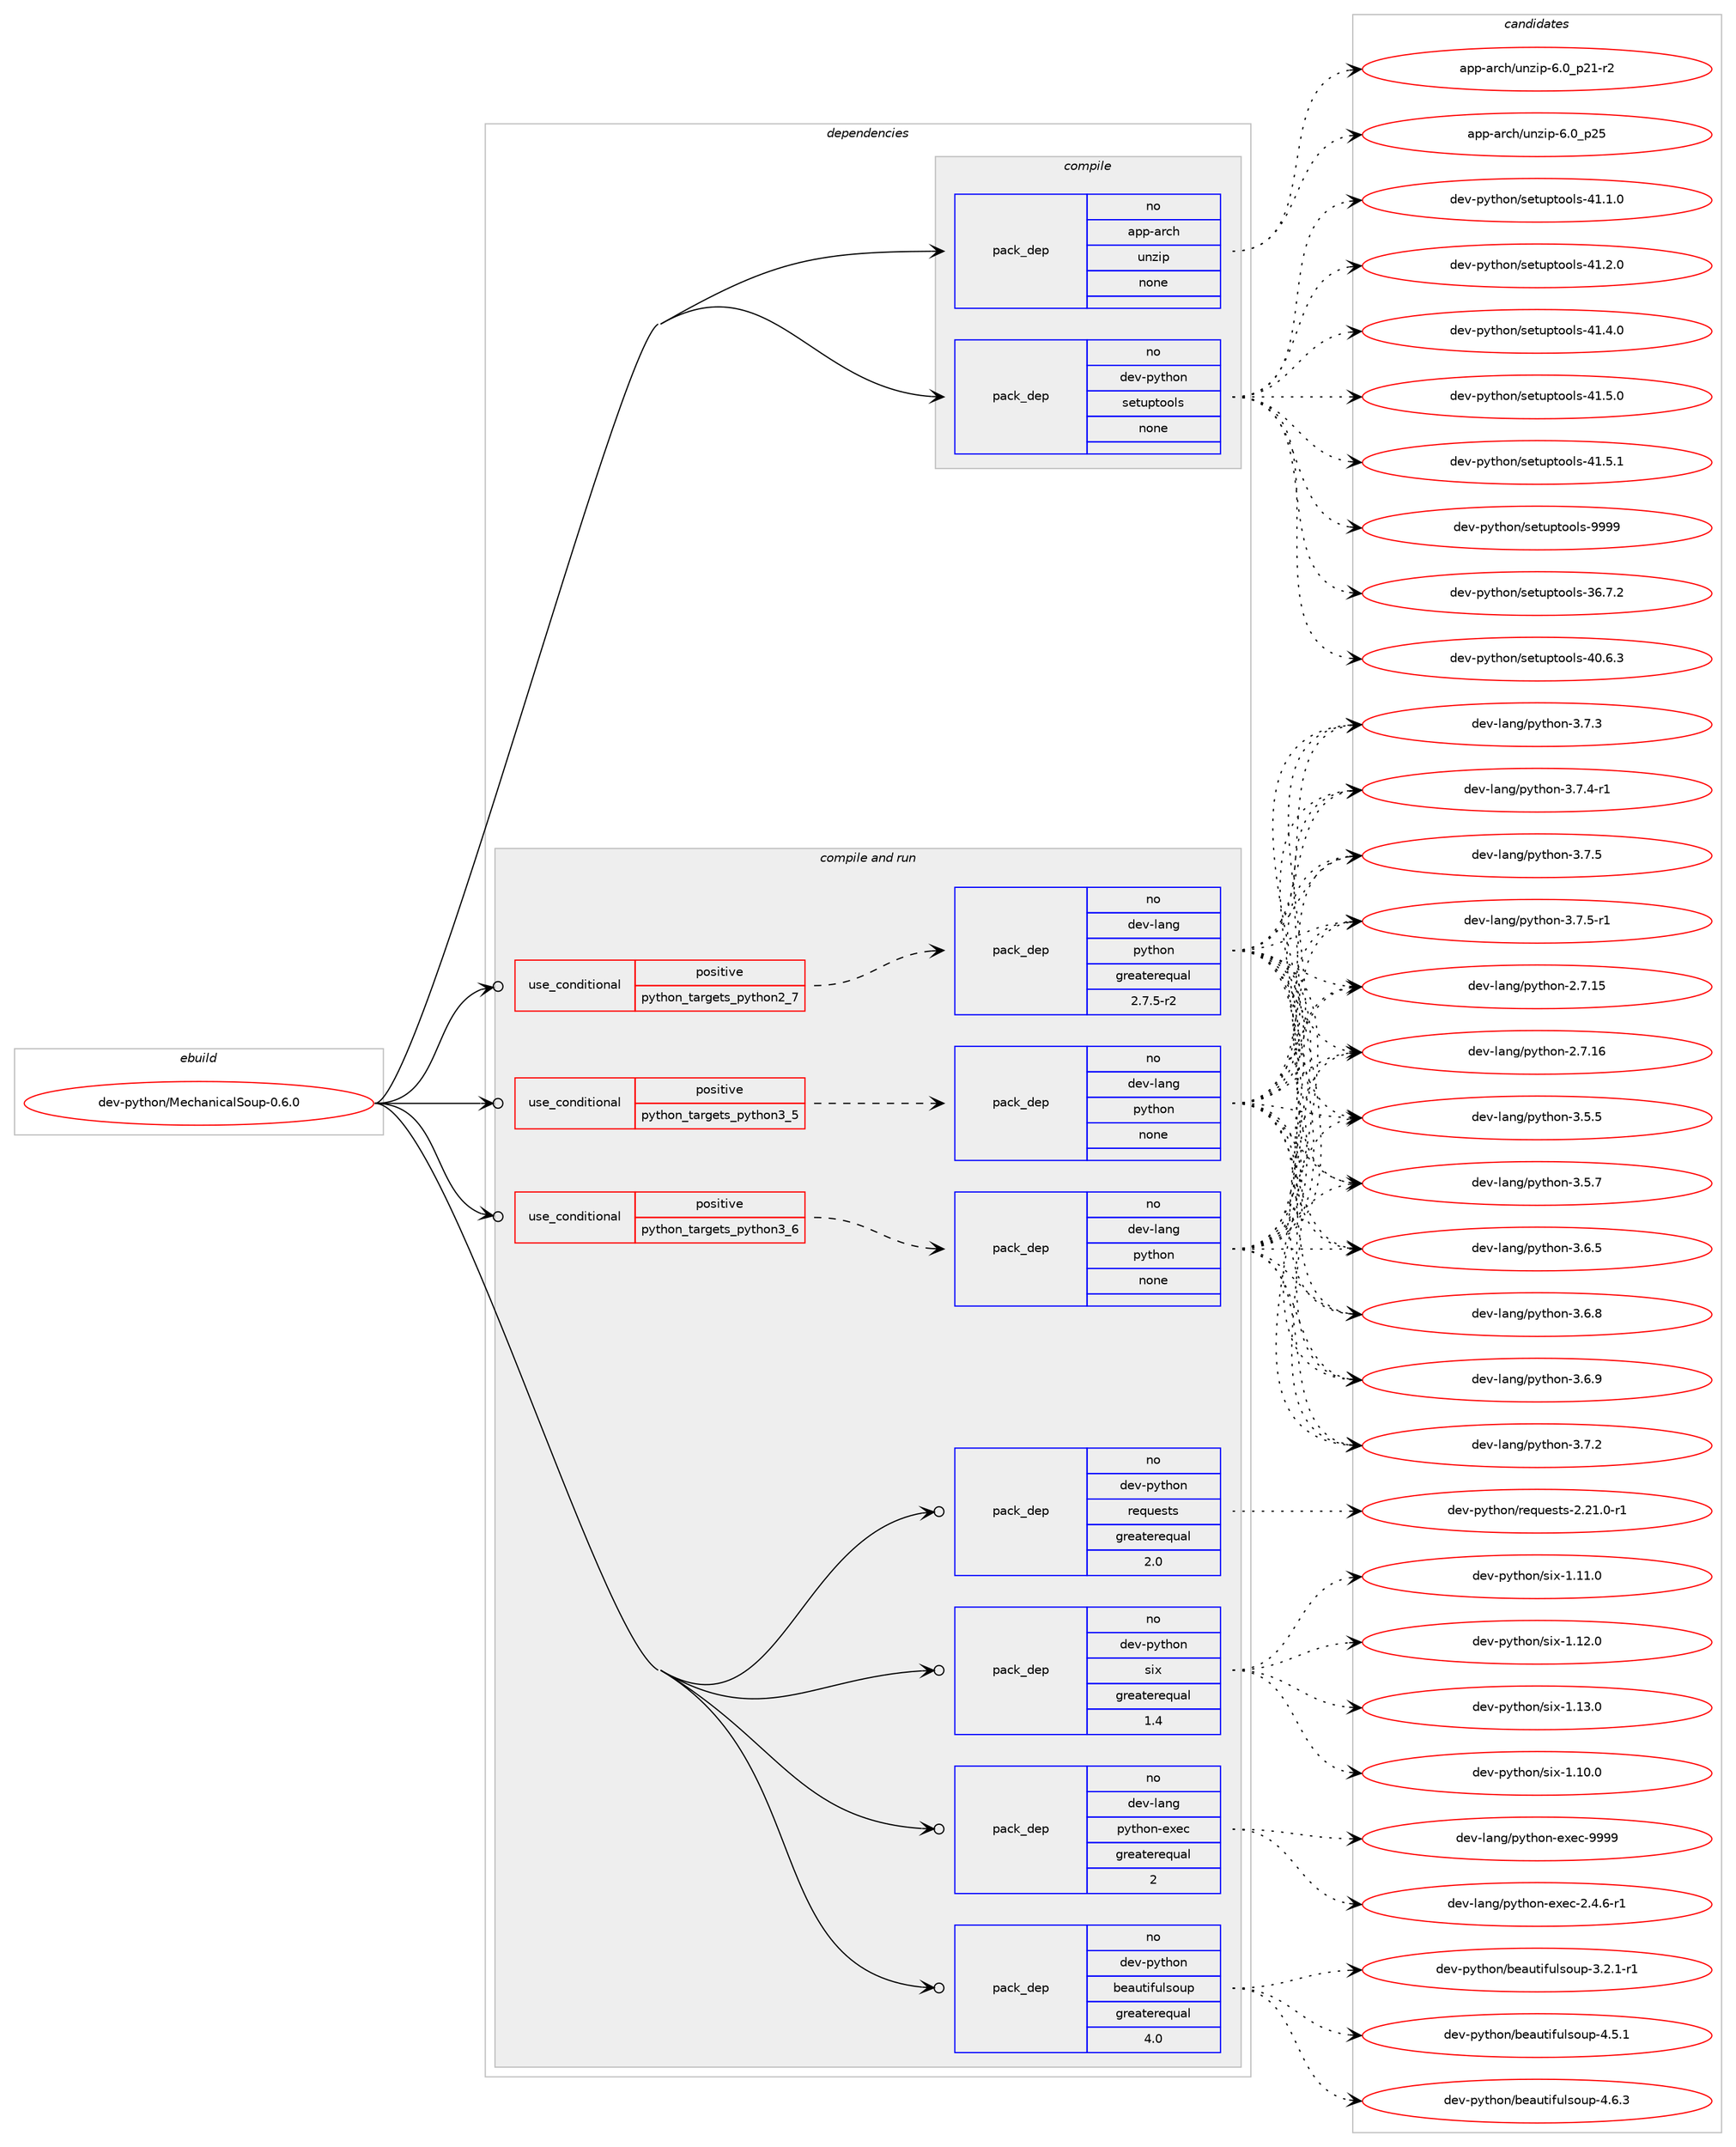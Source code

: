 digraph prolog {

# *************
# Graph options
# *************

newrank=true;
concentrate=true;
compound=true;
graph [rankdir=LR,fontname=Helvetica,fontsize=10,ranksep=1.5];#, ranksep=2.5, nodesep=0.2];
edge  [arrowhead=vee];
node  [fontname=Helvetica,fontsize=10];

# **********
# The ebuild
# **********

subgraph cluster_leftcol {
color=gray;
rank=same;
label=<<i>ebuild</i>>;
id [label="dev-python/MechanicalSoup-0.6.0", color=red, width=4, href="../dev-python/MechanicalSoup-0.6.0.svg"];
}

# ****************
# The dependencies
# ****************

subgraph cluster_midcol {
color=gray;
label=<<i>dependencies</i>>;
subgraph cluster_compile {
fillcolor="#eeeeee";
style=filled;
label=<<i>compile</i>>;
subgraph pack445192 {
dependency592583 [label=<<TABLE BORDER="0" CELLBORDER="1" CELLSPACING="0" CELLPADDING="4" WIDTH="220"><TR><TD ROWSPAN="6" CELLPADDING="30">pack_dep</TD></TR><TR><TD WIDTH="110">no</TD></TR><TR><TD>app-arch</TD></TR><TR><TD>unzip</TD></TR><TR><TD>none</TD></TR><TR><TD></TD></TR></TABLE>>, shape=none, color=blue];
}
id:e -> dependency592583:w [weight=20,style="solid",arrowhead="vee"];
subgraph pack445193 {
dependency592584 [label=<<TABLE BORDER="0" CELLBORDER="1" CELLSPACING="0" CELLPADDING="4" WIDTH="220"><TR><TD ROWSPAN="6" CELLPADDING="30">pack_dep</TD></TR><TR><TD WIDTH="110">no</TD></TR><TR><TD>dev-python</TD></TR><TR><TD>setuptools</TD></TR><TR><TD>none</TD></TR><TR><TD></TD></TR></TABLE>>, shape=none, color=blue];
}
id:e -> dependency592584:w [weight=20,style="solid",arrowhead="vee"];
}
subgraph cluster_compileandrun {
fillcolor="#eeeeee";
style=filled;
label=<<i>compile and run</i>>;
subgraph cond135621 {
dependency592585 [label=<<TABLE BORDER="0" CELLBORDER="1" CELLSPACING="0" CELLPADDING="4"><TR><TD ROWSPAN="3" CELLPADDING="10">use_conditional</TD></TR><TR><TD>positive</TD></TR><TR><TD>python_targets_python2_7</TD></TR></TABLE>>, shape=none, color=red];
subgraph pack445194 {
dependency592586 [label=<<TABLE BORDER="0" CELLBORDER="1" CELLSPACING="0" CELLPADDING="4" WIDTH="220"><TR><TD ROWSPAN="6" CELLPADDING="30">pack_dep</TD></TR><TR><TD WIDTH="110">no</TD></TR><TR><TD>dev-lang</TD></TR><TR><TD>python</TD></TR><TR><TD>greaterequal</TD></TR><TR><TD>2.7.5-r2</TD></TR></TABLE>>, shape=none, color=blue];
}
dependency592585:e -> dependency592586:w [weight=20,style="dashed",arrowhead="vee"];
}
id:e -> dependency592585:w [weight=20,style="solid",arrowhead="odotvee"];
subgraph cond135622 {
dependency592587 [label=<<TABLE BORDER="0" CELLBORDER="1" CELLSPACING="0" CELLPADDING="4"><TR><TD ROWSPAN="3" CELLPADDING="10">use_conditional</TD></TR><TR><TD>positive</TD></TR><TR><TD>python_targets_python3_5</TD></TR></TABLE>>, shape=none, color=red];
subgraph pack445195 {
dependency592588 [label=<<TABLE BORDER="0" CELLBORDER="1" CELLSPACING="0" CELLPADDING="4" WIDTH="220"><TR><TD ROWSPAN="6" CELLPADDING="30">pack_dep</TD></TR><TR><TD WIDTH="110">no</TD></TR><TR><TD>dev-lang</TD></TR><TR><TD>python</TD></TR><TR><TD>none</TD></TR><TR><TD></TD></TR></TABLE>>, shape=none, color=blue];
}
dependency592587:e -> dependency592588:w [weight=20,style="dashed",arrowhead="vee"];
}
id:e -> dependency592587:w [weight=20,style="solid",arrowhead="odotvee"];
subgraph cond135623 {
dependency592589 [label=<<TABLE BORDER="0" CELLBORDER="1" CELLSPACING="0" CELLPADDING="4"><TR><TD ROWSPAN="3" CELLPADDING="10">use_conditional</TD></TR><TR><TD>positive</TD></TR><TR><TD>python_targets_python3_6</TD></TR></TABLE>>, shape=none, color=red];
subgraph pack445196 {
dependency592590 [label=<<TABLE BORDER="0" CELLBORDER="1" CELLSPACING="0" CELLPADDING="4" WIDTH="220"><TR><TD ROWSPAN="6" CELLPADDING="30">pack_dep</TD></TR><TR><TD WIDTH="110">no</TD></TR><TR><TD>dev-lang</TD></TR><TR><TD>python</TD></TR><TR><TD>none</TD></TR><TR><TD></TD></TR></TABLE>>, shape=none, color=blue];
}
dependency592589:e -> dependency592590:w [weight=20,style="dashed",arrowhead="vee"];
}
id:e -> dependency592589:w [weight=20,style="solid",arrowhead="odotvee"];
subgraph pack445197 {
dependency592591 [label=<<TABLE BORDER="0" CELLBORDER="1" CELLSPACING="0" CELLPADDING="4" WIDTH="220"><TR><TD ROWSPAN="6" CELLPADDING="30">pack_dep</TD></TR><TR><TD WIDTH="110">no</TD></TR><TR><TD>dev-lang</TD></TR><TR><TD>python-exec</TD></TR><TR><TD>greaterequal</TD></TR><TR><TD>2</TD></TR></TABLE>>, shape=none, color=blue];
}
id:e -> dependency592591:w [weight=20,style="solid",arrowhead="odotvee"];
subgraph pack445198 {
dependency592592 [label=<<TABLE BORDER="0" CELLBORDER="1" CELLSPACING="0" CELLPADDING="4" WIDTH="220"><TR><TD ROWSPAN="6" CELLPADDING="30">pack_dep</TD></TR><TR><TD WIDTH="110">no</TD></TR><TR><TD>dev-python</TD></TR><TR><TD>beautifulsoup</TD></TR><TR><TD>greaterequal</TD></TR><TR><TD>4.0</TD></TR></TABLE>>, shape=none, color=blue];
}
id:e -> dependency592592:w [weight=20,style="solid",arrowhead="odotvee"];
subgraph pack445199 {
dependency592593 [label=<<TABLE BORDER="0" CELLBORDER="1" CELLSPACING="0" CELLPADDING="4" WIDTH="220"><TR><TD ROWSPAN="6" CELLPADDING="30">pack_dep</TD></TR><TR><TD WIDTH="110">no</TD></TR><TR><TD>dev-python</TD></TR><TR><TD>requests</TD></TR><TR><TD>greaterequal</TD></TR><TR><TD>2.0</TD></TR></TABLE>>, shape=none, color=blue];
}
id:e -> dependency592593:w [weight=20,style="solid",arrowhead="odotvee"];
subgraph pack445200 {
dependency592594 [label=<<TABLE BORDER="0" CELLBORDER="1" CELLSPACING="0" CELLPADDING="4" WIDTH="220"><TR><TD ROWSPAN="6" CELLPADDING="30">pack_dep</TD></TR><TR><TD WIDTH="110">no</TD></TR><TR><TD>dev-python</TD></TR><TR><TD>six</TD></TR><TR><TD>greaterequal</TD></TR><TR><TD>1.4</TD></TR></TABLE>>, shape=none, color=blue];
}
id:e -> dependency592594:w [weight=20,style="solid",arrowhead="odotvee"];
}
subgraph cluster_run {
fillcolor="#eeeeee";
style=filled;
label=<<i>run</i>>;
}
}

# **************
# The candidates
# **************

subgraph cluster_choices {
rank=same;
color=gray;
label=<<i>candidates</i>>;

subgraph choice445192 {
color=black;
nodesep=1;
choice9711211245971149910447117110122105112455446489511250494511450 [label="app-arch/unzip-6.0_p21-r2", color=red, width=4,href="../app-arch/unzip-6.0_p21-r2.svg"];
choice971121124597114991044711711012210511245544648951125053 [label="app-arch/unzip-6.0_p25", color=red, width=4,href="../app-arch/unzip-6.0_p25.svg"];
dependency592583:e -> choice9711211245971149910447117110122105112455446489511250494511450:w [style=dotted,weight="100"];
dependency592583:e -> choice971121124597114991044711711012210511245544648951125053:w [style=dotted,weight="100"];
}
subgraph choice445193 {
color=black;
nodesep=1;
choice100101118451121211161041111104711510111611711211611111110811545515446554650 [label="dev-python/setuptools-36.7.2", color=red, width=4,href="../dev-python/setuptools-36.7.2.svg"];
choice100101118451121211161041111104711510111611711211611111110811545524846544651 [label="dev-python/setuptools-40.6.3", color=red, width=4,href="../dev-python/setuptools-40.6.3.svg"];
choice100101118451121211161041111104711510111611711211611111110811545524946494648 [label="dev-python/setuptools-41.1.0", color=red, width=4,href="../dev-python/setuptools-41.1.0.svg"];
choice100101118451121211161041111104711510111611711211611111110811545524946504648 [label="dev-python/setuptools-41.2.0", color=red, width=4,href="../dev-python/setuptools-41.2.0.svg"];
choice100101118451121211161041111104711510111611711211611111110811545524946524648 [label="dev-python/setuptools-41.4.0", color=red, width=4,href="../dev-python/setuptools-41.4.0.svg"];
choice100101118451121211161041111104711510111611711211611111110811545524946534648 [label="dev-python/setuptools-41.5.0", color=red, width=4,href="../dev-python/setuptools-41.5.0.svg"];
choice100101118451121211161041111104711510111611711211611111110811545524946534649 [label="dev-python/setuptools-41.5.1", color=red, width=4,href="../dev-python/setuptools-41.5.1.svg"];
choice10010111845112121116104111110471151011161171121161111111081154557575757 [label="dev-python/setuptools-9999", color=red, width=4,href="../dev-python/setuptools-9999.svg"];
dependency592584:e -> choice100101118451121211161041111104711510111611711211611111110811545515446554650:w [style=dotted,weight="100"];
dependency592584:e -> choice100101118451121211161041111104711510111611711211611111110811545524846544651:w [style=dotted,weight="100"];
dependency592584:e -> choice100101118451121211161041111104711510111611711211611111110811545524946494648:w [style=dotted,weight="100"];
dependency592584:e -> choice100101118451121211161041111104711510111611711211611111110811545524946504648:w [style=dotted,weight="100"];
dependency592584:e -> choice100101118451121211161041111104711510111611711211611111110811545524946524648:w [style=dotted,weight="100"];
dependency592584:e -> choice100101118451121211161041111104711510111611711211611111110811545524946534648:w [style=dotted,weight="100"];
dependency592584:e -> choice100101118451121211161041111104711510111611711211611111110811545524946534649:w [style=dotted,weight="100"];
dependency592584:e -> choice10010111845112121116104111110471151011161171121161111111081154557575757:w [style=dotted,weight="100"];
}
subgraph choice445194 {
color=black;
nodesep=1;
choice10010111845108971101034711212111610411111045504655464953 [label="dev-lang/python-2.7.15", color=red, width=4,href="../dev-lang/python-2.7.15.svg"];
choice10010111845108971101034711212111610411111045504655464954 [label="dev-lang/python-2.7.16", color=red, width=4,href="../dev-lang/python-2.7.16.svg"];
choice100101118451089711010347112121116104111110455146534653 [label="dev-lang/python-3.5.5", color=red, width=4,href="../dev-lang/python-3.5.5.svg"];
choice100101118451089711010347112121116104111110455146534655 [label="dev-lang/python-3.5.7", color=red, width=4,href="../dev-lang/python-3.5.7.svg"];
choice100101118451089711010347112121116104111110455146544653 [label="dev-lang/python-3.6.5", color=red, width=4,href="../dev-lang/python-3.6.5.svg"];
choice100101118451089711010347112121116104111110455146544656 [label="dev-lang/python-3.6.8", color=red, width=4,href="../dev-lang/python-3.6.8.svg"];
choice100101118451089711010347112121116104111110455146544657 [label="dev-lang/python-3.6.9", color=red, width=4,href="../dev-lang/python-3.6.9.svg"];
choice100101118451089711010347112121116104111110455146554650 [label="dev-lang/python-3.7.2", color=red, width=4,href="../dev-lang/python-3.7.2.svg"];
choice100101118451089711010347112121116104111110455146554651 [label="dev-lang/python-3.7.3", color=red, width=4,href="../dev-lang/python-3.7.3.svg"];
choice1001011184510897110103471121211161041111104551465546524511449 [label="dev-lang/python-3.7.4-r1", color=red, width=4,href="../dev-lang/python-3.7.4-r1.svg"];
choice100101118451089711010347112121116104111110455146554653 [label="dev-lang/python-3.7.5", color=red, width=4,href="../dev-lang/python-3.7.5.svg"];
choice1001011184510897110103471121211161041111104551465546534511449 [label="dev-lang/python-3.7.5-r1", color=red, width=4,href="../dev-lang/python-3.7.5-r1.svg"];
dependency592586:e -> choice10010111845108971101034711212111610411111045504655464953:w [style=dotted,weight="100"];
dependency592586:e -> choice10010111845108971101034711212111610411111045504655464954:w [style=dotted,weight="100"];
dependency592586:e -> choice100101118451089711010347112121116104111110455146534653:w [style=dotted,weight="100"];
dependency592586:e -> choice100101118451089711010347112121116104111110455146534655:w [style=dotted,weight="100"];
dependency592586:e -> choice100101118451089711010347112121116104111110455146544653:w [style=dotted,weight="100"];
dependency592586:e -> choice100101118451089711010347112121116104111110455146544656:w [style=dotted,weight="100"];
dependency592586:e -> choice100101118451089711010347112121116104111110455146544657:w [style=dotted,weight="100"];
dependency592586:e -> choice100101118451089711010347112121116104111110455146554650:w [style=dotted,weight="100"];
dependency592586:e -> choice100101118451089711010347112121116104111110455146554651:w [style=dotted,weight="100"];
dependency592586:e -> choice1001011184510897110103471121211161041111104551465546524511449:w [style=dotted,weight="100"];
dependency592586:e -> choice100101118451089711010347112121116104111110455146554653:w [style=dotted,weight="100"];
dependency592586:e -> choice1001011184510897110103471121211161041111104551465546534511449:w [style=dotted,weight="100"];
}
subgraph choice445195 {
color=black;
nodesep=1;
choice10010111845108971101034711212111610411111045504655464953 [label="dev-lang/python-2.7.15", color=red, width=4,href="../dev-lang/python-2.7.15.svg"];
choice10010111845108971101034711212111610411111045504655464954 [label="dev-lang/python-2.7.16", color=red, width=4,href="../dev-lang/python-2.7.16.svg"];
choice100101118451089711010347112121116104111110455146534653 [label="dev-lang/python-3.5.5", color=red, width=4,href="../dev-lang/python-3.5.5.svg"];
choice100101118451089711010347112121116104111110455146534655 [label="dev-lang/python-3.5.7", color=red, width=4,href="../dev-lang/python-3.5.7.svg"];
choice100101118451089711010347112121116104111110455146544653 [label="dev-lang/python-3.6.5", color=red, width=4,href="../dev-lang/python-3.6.5.svg"];
choice100101118451089711010347112121116104111110455146544656 [label="dev-lang/python-3.6.8", color=red, width=4,href="../dev-lang/python-3.6.8.svg"];
choice100101118451089711010347112121116104111110455146544657 [label="dev-lang/python-3.6.9", color=red, width=4,href="../dev-lang/python-3.6.9.svg"];
choice100101118451089711010347112121116104111110455146554650 [label="dev-lang/python-3.7.2", color=red, width=4,href="../dev-lang/python-3.7.2.svg"];
choice100101118451089711010347112121116104111110455146554651 [label="dev-lang/python-3.7.3", color=red, width=4,href="../dev-lang/python-3.7.3.svg"];
choice1001011184510897110103471121211161041111104551465546524511449 [label="dev-lang/python-3.7.4-r1", color=red, width=4,href="../dev-lang/python-3.7.4-r1.svg"];
choice100101118451089711010347112121116104111110455146554653 [label="dev-lang/python-3.7.5", color=red, width=4,href="../dev-lang/python-3.7.5.svg"];
choice1001011184510897110103471121211161041111104551465546534511449 [label="dev-lang/python-3.7.5-r1", color=red, width=4,href="../dev-lang/python-3.7.5-r1.svg"];
dependency592588:e -> choice10010111845108971101034711212111610411111045504655464953:w [style=dotted,weight="100"];
dependency592588:e -> choice10010111845108971101034711212111610411111045504655464954:w [style=dotted,weight="100"];
dependency592588:e -> choice100101118451089711010347112121116104111110455146534653:w [style=dotted,weight="100"];
dependency592588:e -> choice100101118451089711010347112121116104111110455146534655:w [style=dotted,weight="100"];
dependency592588:e -> choice100101118451089711010347112121116104111110455146544653:w [style=dotted,weight="100"];
dependency592588:e -> choice100101118451089711010347112121116104111110455146544656:w [style=dotted,weight="100"];
dependency592588:e -> choice100101118451089711010347112121116104111110455146544657:w [style=dotted,weight="100"];
dependency592588:e -> choice100101118451089711010347112121116104111110455146554650:w [style=dotted,weight="100"];
dependency592588:e -> choice100101118451089711010347112121116104111110455146554651:w [style=dotted,weight="100"];
dependency592588:e -> choice1001011184510897110103471121211161041111104551465546524511449:w [style=dotted,weight="100"];
dependency592588:e -> choice100101118451089711010347112121116104111110455146554653:w [style=dotted,weight="100"];
dependency592588:e -> choice1001011184510897110103471121211161041111104551465546534511449:w [style=dotted,weight="100"];
}
subgraph choice445196 {
color=black;
nodesep=1;
choice10010111845108971101034711212111610411111045504655464953 [label="dev-lang/python-2.7.15", color=red, width=4,href="../dev-lang/python-2.7.15.svg"];
choice10010111845108971101034711212111610411111045504655464954 [label="dev-lang/python-2.7.16", color=red, width=4,href="../dev-lang/python-2.7.16.svg"];
choice100101118451089711010347112121116104111110455146534653 [label="dev-lang/python-3.5.5", color=red, width=4,href="../dev-lang/python-3.5.5.svg"];
choice100101118451089711010347112121116104111110455146534655 [label="dev-lang/python-3.5.7", color=red, width=4,href="../dev-lang/python-3.5.7.svg"];
choice100101118451089711010347112121116104111110455146544653 [label="dev-lang/python-3.6.5", color=red, width=4,href="../dev-lang/python-3.6.5.svg"];
choice100101118451089711010347112121116104111110455146544656 [label="dev-lang/python-3.6.8", color=red, width=4,href="../dev-lang/python-3.6.8.svg"];
choice100101118451089711010347112121116104111110455146544657 [label="dev-lang/python-3.6.9", color=red, width=4,href="../dev-lang/python-3.6.9.svg"];
choice100101118451089711010347112121116104111110455146554650 [label="dev-lang/python-3.7.2", color=red, width=4,href="../dev-lang/python-3.7.2.svg"];
choice100101118451089711010347112121116104111110455146554651 [label="dev-lang/python-3.7.3", color=red, width=4,href="../dev-lang/python-3.7.3.svg"];
choice1001011184510897110103471121211161041111104551465546524511449 [label="dev-lang/python-3.7.4-r1", color=red, width=4,href="../dev-lang/python-3.7.4-r1.svg"];
choice100101118451089711010347112121116104111110455146554653 [label="dev-lang/python-3.7.5", color=red, width=4,href="../dev-lang/python-3.7.5.svg"];
choice1001011184510897110103471121211161041111104551465546534511449 [label="dev-lang/python-3.7.5-r1", color=red, width=4,href="../dev-lang/python-3.7.5-r1.svg"];
dependency592590:e -> choice10010111845108971101034711212111610411111045504655464953:w [style=dotted,weight="100"];
dependency592590:e -> choice10010111845108971101034711212111610411111045504655464954:w [style=dotted,weight="100"];
dependency592590:e -> choice100101118451089711010347112121116104111110455146534653:w [style=dotted,weight="100"];
dependency592590:e -> choice100101118451089711010347112121116104111110455146534655:w [style=dotted,weight="100"];
dependency592590:e -> choice100101118451089711010347112121116104111110455146544653:w [style=dotted,weight="100"];
dependency592590:e -> choice100101118451089711010347112121116104111110455146544656:w [style=dotted,weight="100"];
dependency592590:e -> choice100101118451089711010347112121116104111110455146544657:w [style=dotted,weight="100"];
dependency592590:e -> choice100101118451089711010347112121116104111110455146554650:w [style=dotted,weight="100"];
dependency592590:e -> choice100101118451089711010347112121116104111110455146554651:w [style=dotted,weight="100"];
dependency592590:e -> choice1001011184510897110103471121211161041111104551465546524511449:w [style=dotted,weight="100"];
dependency592590:e -> choice100101118451089711010347112121116104111110455146554653:w [style=dotted,weight="100"];
dependency592590:e -> choice1001011184510897110103471121211161041111104551465546534511449:w [style=dotted,weight="100"];
}
subgraph choice445197 {
color=black;
nodesep=1;
choice10010111845108971101034711212111610411111045101120101994550465246544511449 [label="dev-lang/python-exec-2.4.6-r1", color=red, width=4,href="../dev-lang/python-exec-2.4.6-r1.svg"];
choice10010111845108971101034711212111610411111045101120101994557575757 [label="dev-lang/python-exec-9999", color=red, width=4,href="../dev-lang/python-exec-9999.svg"];
dependency592591:e -> choice10010111845108971101034711212111610411111045101120101994550465246544511449:w [style=dotted,weight="100"];
dependency592591:e -> choice10010111845108971101034711212111610411111045101120101994557575757:w [style=dotted,weight="100"];
}
subgraph choice445198 {
color=black;
nodesep=1;
choice100101118451121211161041111104798101971171161051021171081151111171124551465046494511449 [label="dev-python/beautifulsoup-3.2.1-r1", color=red, width=4,href="../dev-python/beautifulsoup-3.2.1-r1.svg"];
choice10010111845112121116104111110479810197117116105102117108115111117112455246534649 [label="dev-python/beautifulsoup-4.5.1", color=red, width=4,href="../dev-python/beautifulsoup-4.5.1.svg"];
choice10010111845112121116104111110479810197117116105102117108115111117112455246544651 [label="dev-python/beautifulsoup-4.6.3", color=red, width=4,href="../dev-python/beautifulsoup-4.6.3.svg"];
dependency592592:e -> choice100101118451121211161041111104798101971171161051021171081151111171124551465046494511449:w [style=dotted,weight="100"];
dependency592592:e -> choice10010111845112121116104111110479810197117116105102117108115111117112455246534649:w [style=dotted,weight="100"];
dependency592592:e -> choice10010111845112121116104111110479810197117116105102117108115111117112455246544651:w [style=dotted,weight="100"];
}
subgraph choice445199 {
color=black;
nodesep=1;
choice1001011184511212111610411111047114101113117101115116115455046504946484511449 [label="dev-python/requests-2.21.0-r1", color=red, width=4,href="../dev-python/requests-2.21.0-r1.svg"];
dependency592593:e -> choice1001011184511212111610411111047114101113117101115116115455046504946484511449:w [style=dotted,weight="100"];
}
subgraph choice445200 {
color=black;
nodesep=1;
choice100101118451121211161041111104711510512045494649484648 [label="dev-python/six-1.10.0", color=red, width=4,href="../dev-python/six-1.10.0.svg"];
choice100101118451121211161041111104711510512045494649494648 [label="dev-python/six-1.11.0", color=red, width=4,href="../dev-python/six-1.11.0.svg"];
choice100101118451121211161041111104711510512045494649504648 [label="dev-python/six-1.12.0", color=red, width=4,href="../dev-python/six-1.12.0.svg"];
choice100101118451121211161041111104711510512045494649514648 [label="dev-python/six-1.13.0", color=red, width=4,href="../dev-python/six-1.13.0.svg"];
dependency592594:e -> choice100101118451121211161041111104711510512045494649484648:w [style=dotted,weight="100"];
dependency592594:e -> choice100101118451121211161041111104711510512045494649494648:w [style=dotted,weight="100"];
dependency592594:e -> choice100101118451121211161041111104711510512045494649504648:w [style=dotted,weight="100"];
dependency592594:e -> choice100101118451121211161041111104711510512045494649514648:w [style=dotted,weight="100"];
}
}

}
